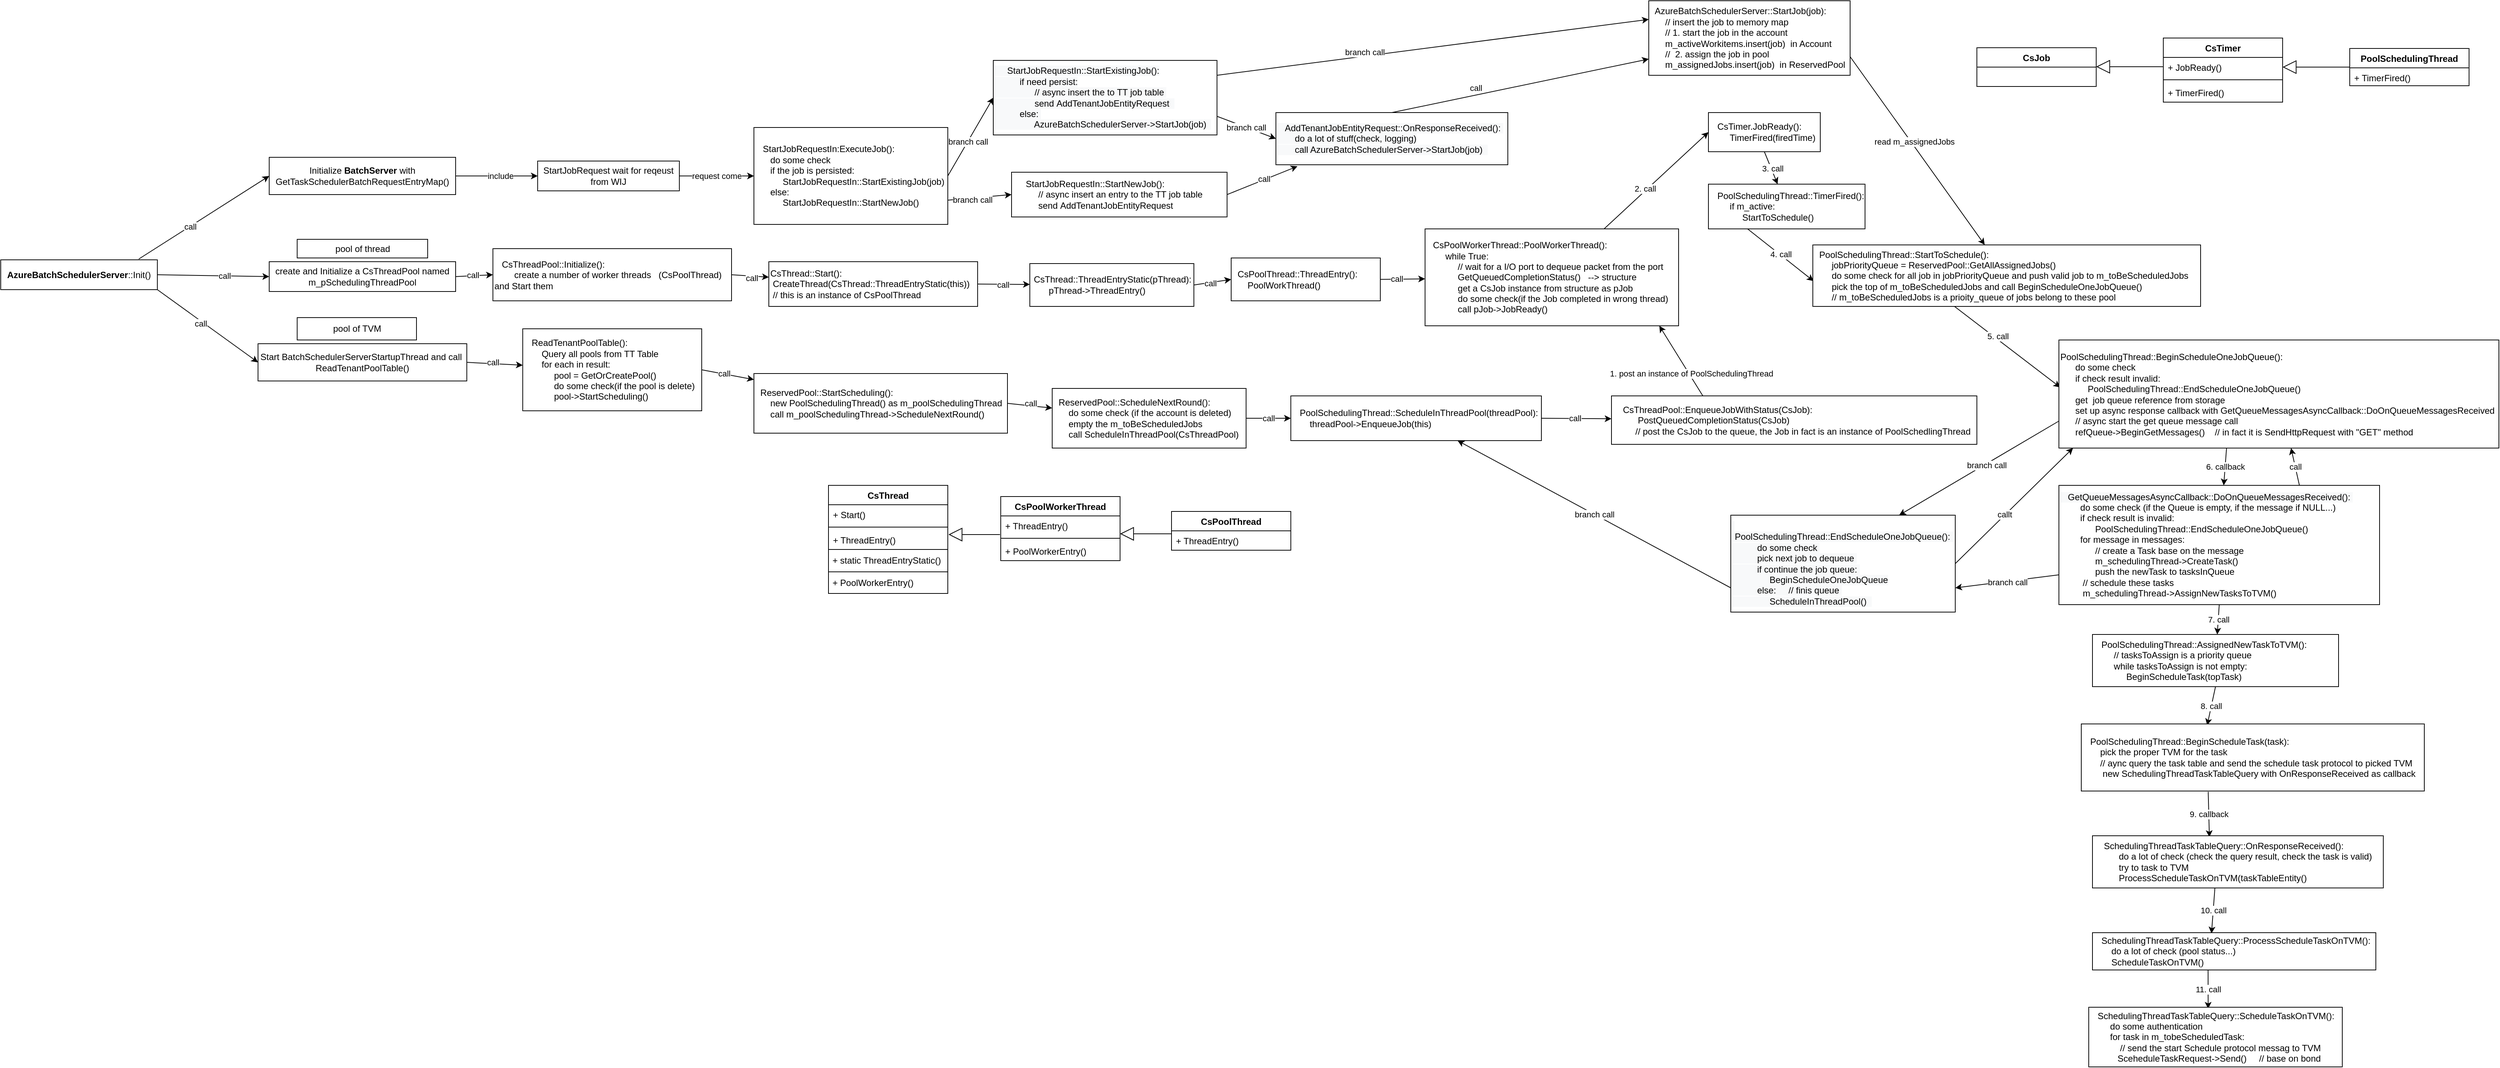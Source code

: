 <mxfile version="13.5.9" type="github">
  <diagram id="_Wyn0VRjI95g4QghFRCT" name="Page-1">
    <mxGraphModel dx="2249" dy="1931" grid="1" gridSize="10" guides="1" tooltips="1" connect="1" arrows="1" fold="1" page="1" pageScale="1" pageWidth="827" pageHeight="1169" math="0" shadow="0">
      <root>
        <mxCell id="0" />
        <mxCell id="1" parent="0" />
        <mxCell id="k2qnH3VMKm6xaQe6MWwI-4" style="rounded=0;orthogonalLoop=1;jettySize=auto;html=1;exitX=0.881;exitY=-0.025;exitDx=0;exitDy=0;entryX=0;entryY=0.5;entryDx=0;entryDy=0;exitPerimeter=0;" parent="1" source="k2qnH3VMKm6xaQe6MWwI-1" target="k2qnH3VMKm6xaQe6MWwI-2" edge="1">
          <mxGeometry relative="1" as="geometry" />
        </mxCell>
        <mxCell id="k2qnH3VMKm6xaQe6MWwI-5" value="call" style="edgeLabel;html=1;align=center;verticalAlign=middle;resizable=0;points=[];" parent="k2qnH3VMKm6xaQe6MWwI-4" vertex="1" connectable="0">
          <mxGeometry x="-0.213" relative="1" as="geometry">
            <mxPoint as="offset" />
          </mxGeometry>
        </mxCell>
        <mxCell id="k2qnH3VMKm6xaQe6MWwI-9" style="rounded=0;orthogonalLoop=1;jettySize=auto;html=1;exitX=1;exitY=0.5;exitDx=0;exitDy=0;entryX=0;entryY=0.5;entryDx=0;entryDy=0;" parent="1" source="k2qnH3VMKm6xaQe6MWwI-1" target="k2qnH3VMKm6xaQe6MWwI-8" edge="1">
          <mxGeometry relative="1" as="geometry" />
        </mxCell>
        <mxCell id="k2qnH3VMKm6xaQe6MWwI-11" value="call" style="edgeLabel;html=1;align=center;verticalAlign=middle;resizable=0;points=[];" parent="k2qnH3VMKm6xaQe6MWwI-9" vertex="1" connectable="0">
          <mxGeometry x="0.2" relative="1" as="geometry">
            <mxPoint as="offset" />
          </mxGeometry>
        </mxCell>
        <mxCell id="k2qnH3VMKm6xaQe6MWwI-32" style="rounded=0;orthogonalLoop=1;jettySize=auto;html=1;exitX=1;exitY=1;exitDx=0;exitDy=0;entryX=0;entryY=0.5;entryDx=0;entryDy=0;" parent="1" source="k2qnH3VMKm6xaQe6MWwI-1" target="k2qnH3VMKm6xaQe6MWwI-31" edge="1">
          <mxGeometry relative="1" as="geometry" />
        </mxCell>
        <mxCell id="k2qnH3VMKm6xaQe6MWwI-33" value="call" style="edgeLabel;html=1;align=center;verticalAlign=middle;resizable=0;points=[];" parent="k2qnH3VMKm6xaQe6MWwI-32" vertex="1" connectable="0">
          <mxGeometry x="-0.117" y="-3" relative="1" as="geometry">
            <mxPoint as="offset" />
          </mxGeometry>
        </mxCell>
        <mxCell id="k2qnH3VMKm6xaQe6MWwI-1" value="&lt;b&gt;AzureBatchSchedulerServer&lt;/b&gt;::Init()" style="rounded=0;whiteSpace=wrap;html=1;" parent="1" vertex="1">
          <mxGeometry x="-390" y="267.5" width="210" height="40" as="geometry" />
        </mxCell>
        <mxCell id="k2qnH3VMKm6xaQe6MWwI-6" style="rounded=0;orthogonalLoop=1;jettySize=auto;html=1;exitX=1;exitY=0.5;exitDx=0;exitDy=0;entryX=0;entryY=0.5;entryDx=0;entryDy=0;" parent="1" source="k2qnH3VMKm6xaQe6MWwI-2" target="k2qnH3VMKm6xaQe6MWwI-3" edge="1">
          <mxGeometry relative="1" as="geometry" />
        </mxCell>
        <mxCell id="k2qnH3VMKm6xaQe6MWwI-7" value="include" style="edgeLabel;html=1;align=center;verticalAlign=middle;resizable=0;points=[];" parent="k2qnH3VMKm6xaQe6MWwI-6" vertex="1" connectable="0">
          <mxGeometry x="0.185" y="-2" relative="1" as="geometry">
            <mxPoint x="-5" y="-2" as="offset" />
          </mxGeometry>
        </mxCell>
        <mxCell id="k2qnH3VMKm6xaQe6MWwI-2" value="Initialize &lt;b&gt;BatchServer&lt;/b&gt; with GetTaskSchedulerBatchRequestEntryMap()" style="rounded=0;whiteSpace=wrap;html=1;" parent="1" vertex="1">
          <mxGeometry x="-30" y="130" width="250" height="50" as="geometry" />
        </mxCell>
        <mxCell id="jDfI6e330SSI-TBXZM2V-2" style="rounded=0;orthogonalLoop=1;jettySize=auto;html=1;exitX=1;exitY=0.5;exitDx=0;exitDy=0;" parent="1" source="k2qnH3VMKm6xaQe6MWwI-3" target="jDfI6e330SSI-TBXZM2V-1" edge="1">
          <mxGeometry relative="1" as="geometry" />
        </mxCell>
        <mxCell id="jDfI6e330SSI-TBXZM2V-3" value="request come" style="edgeLabel;html=1;align=center;verticalAlign=middle;resizable=0;points=[];" parent="jDfI6e330SSI-TBXZM2V-2" vertex="1" connectable="0">
          <mxGeometry x="-0.3" y="-3" relative="1" as="geometry">
            <mxPoint x="15" y="-3" as="offset" />
          </mxGeometry>
        </mxCell>
        <mxCell id="k2qnH3VMKm6xaQe6MWwI-3" value="StartJobRequest wait for reqeust from WIJ" style="rounded=0;whiteSpace=wrap;html=1;" parent="1" vertex="1">
          <mxGeometry x="330" y="135" width="190" height="40" as="geometry" />
        </mxCell>
        <mxCell id="k2qnH3VMKm6xaQe6MWwI-8" value="create and Initialize a CsThreadPool named m_pSchedulingThreadPool" style="rounded=0;whiteSpace=wrap;html=1;" parent="1" vertex="1">
          <mxGeometry x="-30" y="270" width="250" height="40" as="geometry" />
        </mxCell>
        <mxCell id="k2qnH3VMKm6xaQe6MWwI-19" style="rounded=0;orthogonalLoop=1;jettySize=auto;html=1;exitX=1;exitY=0.5;exitDx=0;exitDy=0;" parent="1" source="k2qnH3VMKm6xaQe6MWwI-12" target="k2qnH3VMKm6xaQe6MWwI-17" edge="1">
          <mxGeometry relative="1" as="geometry" />
        </mxCell>
        <mxCell id="k2qnH3VMKm6xaQe6MWwI-20" value="call" style="edgeLabel;html=1;align=center;verticalAlign=middle;resizable=0;points=[];" parent="k2qnH3VMKm6xaQe6MWwI-19" vertex="1" connectable="0">
          <mxGeometry x="0.078" y="-2" relative="1" as="geometry">
            <mxPoint as="offset" />
          </mxGeometry>
        </mxCell>
        <mxCell id="k2qnH3VMKm6xaQe6MWwI-12" value="&amp;nbsp; &amp;nbsp;CsThreadPool::Initialize(): &lt;br&gt;&amp;nbsp; &amp;nbsp; &amp;nbsp; &amp;nbsp; create a number of worker threads&amp;nbsp; &amp;nbsp;(CsPoolThread) and Start them" style="rounded=0;whiteSpace=wrap;html=1;align=left;" parent="1" vertex="1">
          <mxGeometry x="270" y="252.5" width="320" height="70" as="geometry" />
        </mxCell>
        <mxCell id="k2qnH3VMKm6xaQe6MWwI-13" style="rounded=0;orthogonalLoop=1;jettySize=auto;html=1;exitX=1;exitY=0.5;exitDx=0;exitDy=0;entryX=0;entryY=0.5;entryDx=0;entryDy=0;" parent="1" source="k2qnH3VMKm6xaQe6MWwI-8" target="k2qnH3VMKm6xaQe6MWwI-12" edge="1">
          <mxGeometry relative="1" as="geometry" />
        </mxCell>
        <mxCell id="k2qnH3VMKm6xaQe6MWwI-16" value="call" style="edgeLabel;html=1;align=center;verticalAlign=middle;resizable=0;points=[];" parent="k2qnH3VMKm6xaQe6MWwI-13" vertex="1" connectable="0">
          <mxGeometry x="-0.081" y="1" relative="1" as="geometry">
            <mxPoint as="offset" />
          </mxGeometry>
        </mxCell>
        <mxCell id="k2qnH3VMKm6xaQe6MWwI-22" style="rounded=0;orthogonalLoop=1;jettySize=auto;html=1;exitX=1;exitY=0.5;exitDx=0;exitDy=0;" parent="1" source="k2qnH3VMKm6xaQe6MWwI-17" target="k2qnH3VMKm6xaQe6MWwI-21" edge="1">
          <mxGeometry relative="1" as="geometry" />
        </mxCell>
        <mxCell id="k2qnH3VMKm6xaQe6MWwI-23" value="call" style="edgeLabel;html=1;align=center;verticalAlign=middle;resizable=0;points=[];" parent="k2qnH3VMKm6xaQe6MWwI-22" vertex="1" connectable="0">
          <mxGeometry x="0.267" relative="1" as="geometry">
            <mxPoint x="-11" as="offset" />
          </mxGeometry>
        </mxCell>
        <mxCell id="k2qnH3VMKm6xaQe6MWwI-17" value="&lt;div&gt;&lt;span&gt;CsThread::Start():&amp;nbsp; &amp;nbsp; &amp;nbsp; &amp;nbsp; &amp;nbsp; &amp;nbsp; &amp;nbsp; &amp;nbsp; &amp;nbsp; &amp;nbsp; &amp;nbsp; &amp;nbsp; &amp;nbsp; &amp;nbsp; &amp;nbsp; &amp;nbsp; &amp;nbsp;CreateThread(CsThread::ThreadEntryStatic(this))&amp;nbsp;&amp;nbsp;&lt;/span&gt;&lt;/div&gt;&lt;div&gt;&amp;nbsp;// this is an instance of CsPoolThread&lt;/div&gt;" style="rounded=0;whiteSpace=wrap;html=1;align=left;" parent="1" vertex="1">
          <mxGeometry x="640" y="270" width="280" height="60" as="geometry" />
        </mxCell>
        <mxCell id="k2qnH3VMKm6xaQe6MWwI-25" style="rounded=0;orthogonalLoop=1;jettySize=auto;html=1;exitX=1;exitY=0.5;exitDx=0;exitDy=0;entryX=0;entryY=0.5;entryDx=0;entryDy=0;" parent="1" source="k2qnH3VMKm6xaQe6MWwI-21" target="k2qnH3VMKm6xaQe6MWwI-24" edge="1">
          <mxGeometry relative="1" as="geometry" />
        </mxCell>
        <mxCell id="k2qnH3VMKm6xaQe6MWwI-26" value="call" style="edgeLabel;html=1;align=center;verticalAlign=middle;resizable=0;points=[];" parent="k2qnH3VMKm6xaQe6MWwI-25" vertex="1" connectable="0">
          <mxGeometry x="-0.375" relative="1" as="geometry">
            <mxPoint x="6.09" y="0.31" as="offset" />
          </mxGeometry>
        </mxCell>
        <mxCell id="k2qnH3VMKm6xaQe6MWwI-21" value="&lt;div&gt;&lt;span&gt;&amp;nbsp;CsThread::ThreadEntryStatic(pThread):&lt;/span&gt;&lt;/div&gt;&amp;nbsp; &amp;nbsp; &amp;nbsp; &amp;nbsp;pThread-&amp;gt;ThreadEntry()" style="rounded=0;whiteSpace=wrap;html=1;align=left;" parent="1" vertex="1">
          <mxGeometry x="990" y="272.5" width="220" height="57.5" as="geometry" />
        </mxCell>
        <mxCell id="k2qnH3VMKm6xaQe6MWwI-28" style="rounded=0;orthogonalLoop=1;jettySize=auto;html=1;exitX=1;exitY=0.5;exitDx=0;exitDy=0;" parent="1" source="k2qnH3VMKm6xaQe6MWwI-24" target="k2qnH3VMKm6xaQe6MWwI-27" edge="1">
          <mxGeometry relative="1" as="geometry" />
        </mxCell>
        <mxCell id="k2qnH3VMKm6xaQe6MWwI-29" value="call" style="edgeLabel;html=1;align=center;verticalAlign=middle;resizable=0;points=[];" parent="k2qnH3VMKm6xaQe6MWwI-28" vertex="1" connectable="0">
          <mxGeometry x="0.504" y="-5" relative="1" as="geometry">
            <mxPoint x="-23" y="-5" as="offset" />
          </mxGeometry>
        </mxCell>
        <mxCell id="k2qnH3VMKm6xaQe6MWwI-24" value="&amp;nbsp; CsPoolThread::ThreadEntry():&amp;nbsp;&lt;br&gt;&amp;nbsp; &amp;nbsp; &amp;nbsp; PoolWorkThread()" style="rounded=0;whiteSpace=wrap;html=1;align=left;" parent="1" vertex="1">
          <mxGeometry x="1260" y="265" width="200" height="57.5" as="geometry" />
        </mxCell>
        <mxCell id="H5H2eHpZD3mYyIFVqP9Y-22" style="rounded=0;orthogonalLoop=1;jettySize=auto;html=1;entryX=0;entryY=0.5;entryDx=0;entryDy=0;" parent="1" source="k2qnH3VMKm6xaQe6MWwI-27" target="H5H2eHpZD3mYyIFVqP9Y-6" edge="1">
          <mxGeometry relative="1" as="geometry">
            <Array as="points" />
          </mxGeometry>
        </mxCell>
        <mxCell id="H5H2eHpZD3mYyIFVqP9Y-24" value="2. call" style="edgeLabel;html=1;align=center;verticalAlign=middle;resizable=0;points=[];" parent="H5H2eHpZD3mYyIFVqP9Y-22" vertex="1" connectable="0">
          <mxGeometry x="-0.191" y="3" relative="1" as="geometry">
            <mxPoint as="offset" />
          </mxGeometry>
        </mxCell>
        <mxCell id="k2qnH3VMKm6xaQe6MWwI-27" value="&lt;div style=&quot;text-align: left&quot;&gt;&lt;span&gt;CsPoolWorkerThread::PoolWorkerThread():&amp;nbsp;&lt;/span&gt;&lt;/div&gt;&lt;div style=&quot;text-align: left&quot;&gt;&lt;span&gt;&amp;nbsp; &amp;nbsp; &amp;nbsp;while True:&amp;nbsp;&lt;/span&gt;&lt;/div&gt;&lt;div style=&quot;text-align: left&quot;&gt;&lt;span&gt;&amp;nbsp; &amp;nbsp; &amp;nbsp; &amp;nbsp; &amp;nbsp; // wait for a I/O port to dequeue packet from the port&lt;/span&gt;&lt;/div&gt;&lt;div style=&quot;text-align: left&quot;&gt;&lt;span&gt;&amp;nbsp; &amp;nbsp; &amp;nbsp; &amp;nbsp; &amp;nbsp; GetQueuedCompletionStatus()&amp;nbsp; &amp;nbsp;--&amp;gt; structure&amp;nbsp;&lt;/span&gt;&lt;/div&gt;&lt;div style=&quot;text-align: left&quot;&gt;&lt;span&gt;&amp;nbsp; &amp;nbsp; &amp;nbsp; &amp;nbsp; &amp;nbsp; get a CsJob instance from structure as pJob&amp;nbsp;&lt;/span&gt;&lt;/div&gt;&lt;div style=&quot;text-align: left&quot;&gt;&lt;span&gt;&amp;nbsp; &amp;nbsp; &amp;nbsp; &amp;nbsp; &amp;nbsp; do some check(if the Job completed in wrong thread)&amp;nbsp;&lt;/span&gt;&lt;/div&gt;&lt;div style=&quot;text-align: left&quot;&gt;&lt;span&gt;&amp;nbsp; &amp;nbsp; &amp;nbsp; &amp;nbsp; &amp;nbsp; call pJob-&amp;gt;JobReady()&lt;/span&gt;&lt;/div&gt;" style="rounded=0;whiteSpace=wrap;html=1;" parent="1" vertex="1">
          <mxGeometry x="1520" y="226" width="340" height="130" as="geometry" />
        </mxCell>
        <mxCell id="k2qnH3VMKm6xaQe6MWwI-35" style="rounded=0;orthogonalLoop=1;jettySize=auto;html=1;exitX=1;exitY=0.5;exitDx=0;exitDy=0;" parent="1" source="k2qnH3VMKm6xaQe6MWwI-31" target="k2qnH3VMKm6xaQe6MWwI-34" edge="1">
          <mxGeometry relative="1" as="geometry" />
        </mxCell>
        <mxCell id="k2qnH3VMKm6xaQe6MWwI-36" value="call" style="edgeLabel;html=1;align=center;verticalAlign=middle;resizable=0;points=[];" parent="k2qnH3VMKm6xaQe6MWwI-35" vertex="1" connectable="0">
          <mxGeometry x="-0.36" y="-10" relative="1" as="geometry">
            <mxPoint x="11.54" y="-11.22" as="offset" />
          </mxGeometry>
        </mxCell>
        <mxCell id="k2qnH3VMKm6xaQe6MWwI-31" value="Start BatchSchedulerServerStartupThread and call&amp;nbsp;&lt;br&gt;ReadTenantPoolTable()" style="rounded=0;whiteSpace=wrap;html=1;" parent="1" vertex="1">
          <mxGeometry x="-45" y="380" width="280" height="50" as="geometry" />
        </mxCell>
        <mxCell id="k2qnH3VMKm6xaQe6MWwI-45" style="rounded=0;orthogonalLoop=1;jettySize=auto;html=1;exitX=1;exitY=0.5;exitDx=0;exitDy=0;" parent="1" source="k2qnH3VMKm6xaQe6MWwI-34" target="k2qnH3VMKm6xaQe6MWwI-43" edge="1">
          <mxGeometry relative="1" as="geometry" />
        </mxCell>
        <mxCell id="k2qnH3VMKm6xaQe6MWwI-47" value="call" style="edgeLabel;html=1;align=center;verticalAlign=middle;resizable=0;points=[];" parent="k2qnH3VMKm6xaQe6MWwI-45" vertex="1" connectable="0">
          <mxGeometry x="-0.352" y="2" relative="1" as="geometry">
            <mxPoint x="7.03" y="2.73" as="offset" />
          </mxGeometry>
        </mxCell>
        <mxCell id="k2qnH3VMKm6xaQe6MWwI-34" value="&amp;nbsp; &amp;nbsp;ReadTenantPoolTable():&amp;nbsp;&lt;br&gt;&amp;nbsp; &amp;nbsp; &amp;nbsp; &amp;nbsp;Query all pools from TT Table&lt;br&gt;&amp;nbsp; &amp;nbsp; &amp;nbsp; &amp;nbsp;for each in result:&amp;nbsp;&lt;br&gt;&amp;nbsp; &amp;nbsp; &amp;nbsp; &amp;nbsp; &amp;nbsp; &amp;nbsp; pool = GetOrCreatePool()&amp;nbsp;&lt;br&gt;&amp;nbsp; &amp;nbsp; &amp;nbsp; &amp;nbsp; &amp;nbsp; &amp;nbsp; do some check(if the pool is delete)&amp;nbsp;&lt;br&gt;&amp;nbsp; &amp;nbsp; &amp;nbsp; &amp;nbsp; &amp;nbsp; &amp;nbsp; pool-&amp;gt;StartScheduling()&amp;nbsp;" style="rounded=0;whiteSpace=wrap;html=1;align=left;" parent="1" vertex="1">
          <mxGeometry x="310" y="360" width="240" height="110" as="geometry" />
        </mxCell>
        <mxCell id="k2qnH3VMKm6xaQe6MWwI-41" style="edgeStyle=orthogonalEdgeStyle;rounded=0;orthogonalLoop=1;jettySize=auto;html=1;exitX=1;exitY=0.5;exitDx=0;exitDy=0;entryX=0;entryY=0.5;entryDx=0;entryDy=0;" parent="1" source="k2qnH3VMKm6xaQe6MWwI-37" target="k2qnH3VMKm6xaQe6MWwI-40" edge="1">
          <mxGeometry relative="1" as="geometry" />
        </mxCell>
        <mxCell id="k2qnH3VMKm6xaQe6MWwI-49" value="call" style="edgeLabel;html=1;align=center;verticalAlign=middle;resizable=0;points=[];" parent="k2qnH3VMKm6xaQe6MWwI-41" vertex="1" connectable="0">
          <mxGeometry x="-0.4" y="1" relative="1" as="geometry">
            <mxPoint x="12" y="1" as="offset" />
          </mxGeometry>
        </mxCell>
        <mxCell id="k2qnH3VMKm6xaQe6MWwI-37" value="&amp;nbsp; ReservedPool::ScheduleNextRound():&lt;br&gt;&amp;nbsp; &amp;nbsp; &amp;nbsp; do some check (if the account is deleted)&amp;nbsp;&lt;br&gt;&amp;nbsp; &amp;nbsp; &amp;nbsp; empty the m_toBeScheduledJobs&amp;nbsp;&lt;br&gt;&amp;nbsp; &amp;nbsp; &amp;nbsp; call ScheduleInThreadPool(CsThreadPool)" style="rounded=0;whiteSpace=wrap;html=1;align=left;" parent="1" vertex="1">
          <mxGeometry x="1020" y="440" width="260" height="80" as="geometry" />
        </mxCell>
        <mxCell id="k2qnH3VMKm6xaQe6MWwI-51" style="rounded=0;orthogonalLoop=1;jettySize=auto;html=1;exitX=1;exitY=0.5;exitDx=0;exitDy=0;" parent="1" source="k2qnH3VMKm6xaQe6MWwI-40" target="k2qnH3VMKm6xaQe6MWwI-50" edge="1">
          <mxGeometry relative="1" as="geometry" />
        </mxCell>
        <mxCell id="k2qnH3VMKm6xaQe6MWwI-52" value="call" style="edgeLabel;html=1;align=center;verticalAlign=middle;resizable=0;points=[];" parent="k2qnH3VMKm6xaQe6MWwI-51" vertex="1" connectable="0">
          <mxGeometry x="-0.462" y="-2" relative="1" as="geometry">
            <mxPoint x="19.02" y="-2.18" as="offset" />
          </mxGeometry>
        </mxCell>
        <mxCell id="k2qnH3VMKm6xaQe6MWwI-40" value="&amp;nbsp; &amp;nbsp;PoolSchedulingThread::ScheduleInThreadPool(threadPool):&lt;br&gt;&amp;nbsp; &amp;nbsp; &amp;nbsp; &amp;nbsp;threadPool-&amp;gt;EnqueueJob(this)&amp;nbsp;" style="rounded=0;whiteSpace=wrap;html=1;align=left;" parent="1" vertex="1">
          <mxGeometry x="1340" y="450" width="336" height="60" as="geometry" />
        </mxCell>
        <mxCell id="k2qnH3VMKm6xaQe6MWwI-46" style="rounded=0;orthogonalLoop=1;jettySize=auto;html=1;exitX=1;exitY=0.5;exitDx=0;exitDy=0;" parent="1" source="k2qnH3VMKm6xaQe6MWwI-43" target="k2qnH3VMKm6xaQe6MWwI-37" edge="1">
          <mxGeometry relative="1" as="geometry" />
        </mxCell>
        <mxCell id="k2qnH3VMKm6xaQe6MWwI-48" value="call" style="edgeLabel;html=1;align=center;verticalAlign=middle;resizable=0;points=[];" parent="k2qnH3VMKm6xaQe6MWwI-46" vertex="1" connectable="0">
          <mxGeometry x="0.273" y="-3" relative="1" as="geometry">
            <mxPoint x="-7.48" y="-6.96" as="offset" />
          </mxGeometry>
        </mxCell>
        <mxCell id="k2qnH3VMKm6xaQe6MWwI-43" value="&lt;span&gt;&amp;nbsp; ReservedPool::StartScheduling():&amp;nbsp;&lt;br&gt;&amp;nbsp; &amp;nbsp; &amp;nbsp; new PoolSchedulingThread() as m_poolSchedulingThread&amp;nbsp;&lt;br&gt;&amp;nbsp; &amp;nbsp; &amp;nbsp; call m_poolSchedulingThread-&amp;gt;ScheduleNextRound()&lt;br&gt;&lt;/span&gt;" style="rounded=0;whiteSpace=wrap;html=1;align=left;" parent="1" vertex="1">
          <mxGeometry x="620" y="420" width="340" height="80" as="geometry" />
        </mxCell>
        <mxCell id="H5H2eHpZD3mYyIFVqP9Y-7" style="rounded=0;orthogonalLoop=1;jettySize=auto;html=1;exitX=0.25;exitY=0;exitDx=0;exitDy=0;entryX=0.924;entryY=1;entryDx=0;entryDy=0;entryPerimeter=0;" parent="1" source="k2qnH3VMKm6xaQe6MWwI-50" target="k2qnH3VMKm6xaQe6MWwI-27" edge="1">
          <mxGeometry relative="1" as="geometry">
            <mxPoint x="1860" y="340" as="targetPoint" />
          </mxGeometry>
        </mxCell>
        <mxCell id="H5H2eHpZD3mYyIFVqP9Y-8" value="1. post an instance of PoolSchedulingThread" style="edgeLabel;html=1;align=center;verticalAlign=middle;resizable=0;points=[];" parent="H5H2eHpZD3mYyIFVqP9Y-7" vertex="1" connectable="0">
          <mxGeometry x="-0.389" y="-2" relative="1" as="geometry">
            <mxPoint as="offset" />
          </mxGeometry>
        </mxCell>
        <mxCell id="k2qnH3VMKm6xaQe6MWwI-50" value="&amp;nbsp; &amp;nbsp; CsThreadPool::EnqueueJobWithStatus(CsJob):&lt;br&gt;&amp;nbsp; &amp;nbsp; &amp;nbsp; &amp;nbsp; &amp;nbsp;&amp;nbsp;PostQueuedCompletionStatus(CsJob)&amp;nbsp;&lt;br&gt;&amp;nbsp; &amp;nbsp; &amp;nbsp; &amp;nbsp; &amp;nbsp;// post the CsJob to the queue, the Job in fact is an instance of PoolSchedlingThread" style="rounded=0;whiteSpace=wrap;html=1;align=left;" parent="1" vertex="1">
          <mxGeometry x="1770" y="450" width="490" height="65" as="geometry" />
        </mxCell>
        <mxCell id="jDfI6e330SSI-TBXZM2V-5" style="rounded=0;orthogonalLoop=1;jettySize=auto;html=1;exitX=1;exitY=0.5;exitDx=0;exitDy=0;entryX=0;entryY=0.5;entryDx=0;entryDy=0;" parent="1" source="jDfI6e330SSI-TBXZM2V-1" target="jDfI6e330SSI-TBXZM2V-4" edge="1">
          <mxGeometry relative="1" as="geometry" />
        </mxCell>
        <mxCell id="jDfI6e330SSI-TBXZM2V-6" value="branch call" style="edgeLabel;html=1;align=center;verticalAlign=middle;resizable=0;points=[];" parent="jDfI6e330SSI-TBXZM2V-5" vertex="1" connectable="0">
          <mxGeometry x="-0.139" y="1" relative="1" as="geometry">
            <mxPoint x="1" as="offset" />
          </mxGeometry>
        </mxCell>
        <mxCell id="jDfI6e330SSI-TBXZM2V-8" style="rounded=0;orthogonalLoop=1;jettySize=auto;html=1;exitX=1;exitY=0.75;exitDx=0;exitDy=0;entryX=0;entryY=0.5;entryDx=0;entryDy=0;" parent="1" source="jDfI6e330SSI-TBXZM2V-1" target="jDfI6e330SSI-TBXZM2V-7" edge="1">
          <mxGeometry relative="1" as="geometry" />
        </mxCell>
        <mxCell id="jDfI6e330SSI-TBXZM2V-9" value="branch call" style="edgeLabel;html=1;align=center;verticalAlign=middle;resizable=0;points=[];" parent="jDfI6e330SSI-TBXZM2V-8" vertex="1" connectable="0">
          <mxGeometry x="-0.226" y="-1" relative="1" as="geometry">
            <mxPoint y="1" as="offset" />
          </mxGeometry>
        </mxCell>
        <mxCell id="jDfI6e330SSI-TBXZM2V-1" value="&amp;nbsp; &amp;nbsp;StartJobRequestIn:ExecuteJob():&lt;br&gt;&amp;nbsp; &amp;nbsp; &amp;nbsp; do some check&amp;nbsp;&lt;br&gt;&amp;nbsp; &amp;nbsp; &amp;nbsp; if the job is persisted:&amp;nbsp;&lt;br&gt;&amp;nbsp; &amp;nbsp; &amp;nbsp; &amp;nbsp; &amp;nbsp; &amp;nbsp;StartJobRequestIn::StartExistingJob(job)&lt;br&gt;&amp;nbsp; &amp;nbsp; &amp;nbsp; else:&amp;nbsp;&lt;br&gt;&amp;nbsp; &amp;nbsp; &amp;nbsp; &amp;nbsp; &amp;nbsp; &amp;nbsp;StartJobRequestIn::StartNewJob()" style="rounded=0;whiteSpace=wrap;html=1;align=left;" parent="1" vertex="1">
          <mxGeometry x="620" y="90" width="260" height="130" as="geometry" />
        </mxCell>
        <mxCell id="jDfI6e330SSI-TBXZM2V-11" style="rounded=0;orthogonalLoop=1;jettySize=auto;html=1;exitX=1;exitY=0.75;exitDx=0;exitDy=0;entryX=0;entryY=0.5;entryDx=0;entryDy=0;" parent="1" source="jDfI6e330SSI-TBXZM2V-4" target="jDfI6e330SSI-TBXZM2V-10" edge="1">
          <mxGeometry relative="1" as="geometry" />
        </mxCell>
        <mxCell id="jDfI6e330SSI-TBXZM2V-13" value="branch call" style="edgeLabel;html=1;align=center;verticalAlign=middle;resizable=0;points=[];" parent="jDfI6e330SSI-TBXZM2V-11" vertex="1" connectable="0">
          <mxGeometry x="-0.321" y="-5" relative="1" as="geometry">
            <mxPoint x="13.66" y="0.03" as="offset" />
          </mxGeometry>
        </mxCell>
        <mxCell id="H5H2eHpZD3mYyIFVqP9Y-1" style="rounded=0;orthogonalLoop=1;jettySize=auto;html=1;exitX=1;exitY=0.5;exitDx=0;exitDy=0;entryX=0;entryY=0.25;entryDx=0;entryDy=0;" parent="1" target="jDfI6e330SSI-TBXZM2V-15" edge="1">
          <mxGeometry relative="1" as="geometry">
            <mxPoint x="1241" y="20" as="sourcePoint" />
            <mxPoint x="1366.176" y="-20" as="targetPoint" />
          </mxGeometry>
        </mxCell>
        <mxCell id="H5H2eHpZD3mYyIFVqP9Y-3" value="branch call" style="edgeLabel;html=1;align=center;verticalAlign=middle;resizable=0;points=[];" parent="H5H2eHpZD3mYyIFVqP9Y-1" vertex="1" connectable="0">
          <mxGeometry x="-0.411" y="33" relative="1" as="geometry">
            <mxPoint x="31.9" y="23.31" as="offset" />
          </mxGeometry>
        </mxCell>
        <mxCell id="jDfI6e330SSI-TBXZM2V-4" value="&lt;br&gt;&lt;span style=&quot;color: rgb(0 , 0 , 0) ; font-family: &amp;#34;helvetica&amp;#34; ; font-size: 12px ; font-style: normal ; font-weight: 400 ; letter-spacing: normal ; text-align: left ; text-indent: 0px ; text-transform: none ; word-spacing: 0px ; background-color: rgb(248 , 249 , 250) ; display: inline ; float: none&quot;&gt;&amp;nbsp; &amp;nbsp; &amp;nbsp;StartJobRequestIn::StartExistingJob():&lt;br&gt;&amp;nbsp; &amp;nbsp; &amp;nbsp; &amp;nbsp; &amp;nbsp; if need persist: &lt;br&gt;&amp;nbsp; &amp;nbsp; &amp;nbsp; &amp;nbsp; &amp;nbsp; &amp;nbsp; &amp;nbsp; &amp;nbsp; // async insert the to TT job table&amp;nbsp;&lt;br&gt;&amp;nbsp; &amp;nbsp; &amp;nbsp; &amp;nbsp; &amp;nbsp; &amp;nbsp; &amp;nbsp; &amp;nbsp; send&amp;nbsp;AddTenantJobEntityRequest&amp;nbsp;&amp;nbsp;&lt;br&gt;&amp;nbsp; &amp;nbsp; &amp;nbsp; &amp;nbsp; &amp;nbsp; else:&amp;nbsp;&lt;br&gt;&amp;nbsp; &amp;nbsp; &amp;nbsp; &amp;nbsp; &amp;nbsp; &amp;nbsp; &amp;nbsp; &amp;nbsp; AzureBatchSchedulerServer-&amp;gt;StartJob(job)&amp;nbsp;&amp;nbsp;&lt;br&gt;&lt;br&gt;&lt;/span&gt;" style="rounded=0;whiteSpace=wrap;html=1;align=left;" parent="1" vertex="1">
          <mxGeometry x="941" width="300" height="100" as="geometry" />
        </mxCell>
        <mxCell id="jDfI6e330SSI-TBXZM2V-12" style="rounded=0;orthogonalLoop=1;jettySize=auto;html=1;exitX=1;exitY=0.5;exitDx=0;exitDy=0;entryX=0.093;entryY=1.029;entryDx=0;entryDy=0;entryPerimeter=0;" parent="1" source="jDfI6e330SSI-TBXZM2V-7" target="jDfI6e330SSI-TBXZM2V-10" edge="1">
          <mxGeometry relative="1" as="geometry" />
        </mxCell>
        <mxCell id="jDfI6e330SSI-TBXZM2V-14" value="call" style="edgeLabel;html=1;align=center;verticalAlign=middle;resizable=0;points=[];" parent="jDfI6e330SSI-TBXZM2V-12" vertex="1" connectable="0">
          <mxGeometry x="0.05" y="1" relative="1" as="geometry">
            <mxPoint as="offset" />
          </mxGeometry>
        </mxCell>
        <mxCell id="jDfI6e330SSI-TBXZM2V-7" value="&lt;span&gt;&amp;nbsp; &amp;nbsp; &amp;nbsp;StartJobRequestIn::StartNewJob():&lt;br&gt;&amp;nbsp; &amp;nbsp; &amp;nbsp; &amp;nbsp; &amp;nbsp; // async insert an entry to the TT job table&amp;nbsp;&lt;br&gt;&amp;nbsp; &amp;nbsp; &amp;nbsp; &amp;nbsp; &amp;nbsp;&amp;nbsp;&lt;/span&gt;&lt;span style=&quot;font-family: &amp;#34;helvetica&amp;#34;&quot;&gt;send&amp;nbsp;AddTenantJobEntityRequest&lt;/span&gt;&lt;span&gt;&lt;br&gt;&lt;/span&gt;" style="rounded=0;whiteSpace=wrap;html=1;align=left;" parent="1" vertex="1">
          <mxGeometry x="965.5" y="150" width="289" height="60" as="geometry" />
        </mxCell>
        <mxCell id="H5H2eHpZD3mYyIFVqP9Y-2" style="rounded=0;orthogonalLoop=1;jettySize=auto;html=1;exitX=0.5;exitY=0;exitDx=0;exitDy=0;" parent="1" source="jDfI6e330SSI-TBXZM2V-10" target="jDfI6e330SSI-TBXZM2V-15" edge="1">
          <mxGeometry relative="1" as="geometry" />
        </mxCell>
        <mxCell id="H5H2eHpZD3mYyIFVqP9Y-4" value="call" style="edgeLabel;html=1;align=center;verticalAlign=middle;resizable=0;points=[];" parent="H5H2eHpZD3mYyIFVqP9Y-2" vertex="1" connectable="0">
          <mxGeometry x="-0.361" y="-1" relative="1" as="geometry">
            <mxPoint x="2" y="-11.13" as="offset" />
          </mxGeometry>
        </mxCell>
        <mxCell id="jDfI6e330SSI-TBXZM2V-10" value="&lt;span style=&quot;color: rgb(0 , 0 , 0) ; font-family: &amp;#34;helvetica&amp;#34; ; font-size: 12px ; font-style: normal ; font-weight: 400 ; letter-spacing: normal ; text-align: left ; text-indent: 0px ; text-transform: none ; word-spacing: 0px ; background-color: rgb(248 , 249 , 250) ; display: inline ; float: none&quot;&gt;&amp;nbsp; &amp;nbsp;AddTenantJobEntityRequest::OnResponseReceived():&amp;nbsp;&lt;br&gt;&amp;nbsp; &amp;nbsp; &amp;nbsp; &amp;nbsp;do a lot of stuff(check, logging)&lt;br&gt;&amp;nbsp; &amp;nbsp; &amp;nbsp; &amp;nbsp;call AzureBatchSchedulerServer-&amp;gt;StartJob(job)&amp;nbsp;&amp;nbsp;&lt;br&gt;&lt;/span&gt;" style="rounded=0;whiteSpace=wrap;html=1;align=left;" parent="1" vertex="1">
          <mxGeometry x="1320" y="70" width="311" height="70" as="geometry" />
        </mxCell>
        <mxCell id="H5H2eHpZD3mYyIFVqP9Y-31" style="edgeStyle=none;rounded=0;orthogonalLoop=1;jettySize=auto;html=1;exitX=1;exitY=0.75;exitDx=0;exitDy=0;" parent="1" source="jDfI6e330SSI-TBXZM2V-15" target="H5H2eHpZD3mYyIFVqP9Y-30" edge="1">
          <mxGeometry relative="1" as="geometry">
            <mxPoint x="2300" y="260" as="targetPoint" />
          </mxGeometry>
        </mxCell>
        <mxCell id="H5H2eHpZD3mYyIFVqP9Y-32" value="read m_assignedJobs" style="edgeLabel;html=1;align=center;verticalAlign=middle;resizable=0;points=[];" parent="H5H2eHpZD3mYyIFVqP9Y-31" vertex="1" connectable="0">
          <mxGeometry x="-0.093" y="4" relative="1" as="geometry">
            <mxPoint y="1" as="offset" />
          </mxGeometry>
        </mxCell>
        <mxCell id="jDfI6e330SSI-TBXZM2V-15" value="&lt;span style=&quot;font-family: &amp;#34;helvetica&amp;#34;&quot;&gt;&amp;nbsp; AzureBatchSchedulerServer::StartJob(job):&amp;nbsp;&lt;br&gt;&amp;nbsp; &amp;nbsp; &amp;nbsp; // insert the job to memory map&lt;br&gt;&amp;nbsp; &amp;nbsp; &amp;nbsp; // 1. start the job in the account&amp;nbsp;&lt;br&gt;&amp;nbsp; &amp;nbsp; &amp;nbsp; m_activeWorkitems.insert(job)&amp;nbsp; in Account&lt;br&gt;&amp;nbsp; &amp;nbsp; &amp;nbsp; //&amp;nbsp; 2. assign the job in pool&amp;nbsp;&lt;br&gt;&amp;nbsp; &amp;nbsp; &amp;nbsp; m_assignedJobs.insert(job)&amp;nbsp; in ReservedPool&lt;br&gt;&lt;/span&gt;" style="rounded=0;whiteSpace=wrap;html=1;align=left;" parent="1" vertex="1">
          <mxGeometry x="1820" y="-80" width="270" height="100" as="geometry" />
        </mxCell>
        <mxCell id="H5H2eHpZD3mYyIFVqP9Y-26" style="edgeStyle=none;rounded=0;orthogonalLoop=1;jettySize=auto;html=1;exitX=0.5;exitY=1;exitDx=0;exitDy=0;" parent="1" source="H5H2eHpZD3mYyIFVqP9Y-6" target="H5H2eHpZD3mYyIFVqP9Y-25" edge="1">
          <mxGeometry relative="1" as="geometry" />
        </mxCell>
        <mxCell id="H5H2eHpZD3mYyIFVqP9Y-27" value="3. call" style="edgeLabel;html=1;align=center;verticalAlign=middle;resizable=0;points=[];" parent="H5H2eHpZD3mYyIFVqP9Y-26" vertex="1" connectable="0">
          <mxGeometry x="-0.338" y="5" relative="1" as="geometry">
            <mxPoint y="10.2" as="offset" />
          </mxGeometry>
        </mxCell>
        <mxCell id="H5H2eHpZD3mYyIFVqP9Y-6" value="&amp;nbsp; &amp;nbsp;CsTimer.JobReady():&amp;nbsp;&lt;br&gt;&lt;div&gt;&lt;span&gt;&amp;nbsp; &amp;nbsp; &amp;nbsp; &amp;nbsp; TimerFired(firedTime)&lt;/span&gt;&lt;/div&gt;" style="rounded=0;whiteSpace=wrap;html=1;align=left;" parent="1" vertex="1">
          <mxGeometry x="1900" y="70" width="150" height="52.5" as="geometry" />
        </mxCell>
        <mxCell id="H5H2eHpZD3mYyIFVqP9Y-21" value="" style="endArrow=block;endSize=16;endFill=0;html=1;entryX=1;entryY=0.5;entryDx=0;entryDy=0;exitX=0;exitY=0.5;exitDx=0;exitDy=0;" parent="1" source="H5H2eHpZD3mYyIFVqP9Y-15" target="H5H2eHpZD3mYyIFVqP9Y-11" edge="1">
          <mxGeometry x="-1" y="275" width="160" relative="1" as="geometry">
            <mxPoint x="2690" y="-70" as="sourcePoint" />
            <mxPoint x="2850" y="-70" as="targetPoint" />
            <mxPoint x="270" y="-224" as="offset" />
          </mxGeometry>
        </mxCell>
        <mxCell id="H5H2eHpZD3mYyIFVqP9Y-34" style="edgeStyle=none;rounded=0;orthogonalLoop=1;jettySize=auto;html=1;exitX=0.25;exitY=1;exitDx=0;exitDy=0;entryX=0.002;entryY=0.588;entryDx=0;entryDy=0;entryPerimeter=0;" parent="1" source="H5H2eHpZD3mYyIFVqP9Y-25" target="H5H2eHpZD3mYyIFVqP9Y-30" edge="1">
          <mxGeometry relative="1" as="geometry" />
        </mxCell>
        <mxCell id="H5H2eHpZD3mYyIFVqP9Y-35" value="4. call" style="edgeLabel;html=1;align=center;verticalAlign=middle;resizable=0;points=[];" parent="H5H2eHpZD3mYyIFVqP9Y-34" vertex="1" connectable="0">
          <mxGeometry x="0.235" y="-2" relative="1" as="geometry">
            <mxPoint x="-9.36" y="-11.09" as="offset" />
          </mxGeometry>
        </mxCell>
        <mxCell id="H5H2eHpZD3mYyIFVqP9Y-25" value="&amp;nbsp; &amp;nbsp;PoolSchedulingThread::TimerFired():&lt;br&gt;&amp;nbsp; &amp;nbsp; &amp;nbsp; &amp;nbsp; if m_active:&amp;nbsp;&lt;br&gt;&amp;nbsp; &amp;nbsp; &amp;nbsp; &amp;nbsp; &amp;nbsp; &amp;nbsp; &amp;nbsp;StartToSchedule()" style="rounded=0;whiteSpace=wrap;html=1;align=left;" parent="1" vertex="1">
          <mxGeometry x="1900" y="166" width="210" height="60" as="geometry" />
        </mxCell>
        <mxCell id="H5H2eHpZD3mYyIFVqP9Y-37" style="edgeStyle=none;rounded=0;orthogonalLoop=1;jettySize=auto;html=1;exitX=0.5;exitY=1;exitDx=0;exitDy=0;entryX=0.003;entryY=0.438;entryDx=0;entryDy=0;entryPerimeter=0;" parent="1" source="H5H2eHpZD3mYyIFVqP9Y-30" target="H5H2eHpZD3mYyIFVqP9Y-36" edge="1">
          <mxGeometry relative="1" as="geometry">
            <Array as="points">
              <mxPoint x="2230" y="330" />
            </Array>
          </mxGeometry>
        </mxCell>
        <mxCell id="H5H2eHpZD3mYyIFVqP9Y-38" value="5. call" style="edgeLabel;html=1;align=center;verticalAlign=middle;resizable=0;points=[];" parent="H5H2eHpZD3mYyIFVqP9Y-37" vertex="1" connectable="0">
          <mxGeometry x="-0.464" y="2" relative="1" as="geometry">
            <mxPoint x="54" y="38" as="offset" />
          </mxGeometry>
        </mxCell>
        <mxCell id="H5H2eHpZD3mYyIFVqP9Y-30" value="&amp;nbsp; PoolSchedulingThread::StartToSchedule():&amp;nbsp;&lt;br&gt;&amp;nbsp; &amp;nbsp; &amp;nbsp; &amp;nbsp;jobPriorityQueue = ReservedPool::GetAllAssignedJobs()&lt;br&gt;&amp;nbsp; &amp;nbsp; &amp;nbsp; &amp;nbsp;do some check for all job in jobPriorityQueue and push valid job to m_toBeScheduledJobs&lt;br&gt;&amp;nbsp; &amp;nbsp; &amp;nbsp; &amp;nbsp;pick the top of m_toBeScheduledJobs and call BeginScheduleOneJobQueue()&amp;nbsp;&lt;br&gt;&amp;nbsp; &amp;nbsp; &amp;nbsp; &amp;nbsp;// m_toBeScheduledJobs is a prioity_queue of jobs belong to these pool&amp;nbsp; &amp;nbsp;" style="rounded=0;whiteSpace=wrap;html=1;align=left;" parent="1" vertex="1">
          <mxGeometry x="2040" y="247.5" width="520" height="82.5" as="geometry" />
        </mxCell>
        <mxCell id="H5H2eHpZD3mYyIFVqP9Y-41" value="6. callback" style="edgeStyle=none;rounded=0;orthogonalLoop=1;jettySize=auto;html=1;exitX=0.381;exitY=1;exitDx=0;exitDy=0;exitPerimeter=0;" parent="1" source="H5H2eHpZD3mYyIFVqP9Y-36" target="H5H2eHpZD3mYyIFVqP9Y-39" edge="1">
          <mxGeometry relative="1" as="geometry" />
        </mxCell>
        <mxCell id="YPXm6bu6WHckmJ1N6wpi-26" style="edgeStyle=none;rounded=0;orthogonalLoop=1;jettySize=auto;html=1;exitX=0;exitY=0.75;exitDx=0;exitDy=0;entryX=0.75;entryY=0;entryDx=0;entryDy=0;" edge="1" parent="1" source="H5H2eHpZD3mYyIFVqP9Y-36" target="YPXm6bu6WHckmJ1N6wpi-25">
          <mxGeometry relative="1" as="geometry" />
        </mxCell>
        <mxCell id="YPXm6bu6WHckmJ1N6wpi-29" value="branch call" style="edgeLabel;html=1;align=center;verticalAlign=middle;resizable=0;points=[];" vertex="1" connectable="0" parent="YPXm6bu6WHckmJ1N6wpi-26">
          <mxGeometry x="-0.086" y="2" relative="1" as="geometry">
            <mxPoint as="offset" />
          </mxGeometry>
        </mxCell>
        <mxCell id="H5H2eHpZD3mYyIFVqP9Y-36" value="PoolSchedulingThread::BeginScheduleOneJobQueue():&amp;nbsp;&lt;br&gt;&amp;nbsp; &amp;nbsp; &amp;nbsp; do some check&lt;br&gt;&amp;nbsp; &amp;nbsp; &amp;nbsp; if check result invalid:&amp;nbsp;&lt;br&gt;&amp;nbsp; &amp;nbsp; &amp;nbsp; &amp;nbsp; &amp;nbsp; &amp;nbsp;PoolSchedulingThread::EndScheduleOneJobQueue()&amp;nbsp;&lt;br&gt;&amp;nbsp; &amp;nbsp; &amp;nbsp; get&amp;nbsp; job queue reference from storage&amp;nbsp;&lt;br&gt;&amp;nbsp; &amp;nbsp; &amp;nbsp; set up async response callback with GetQueueMessagesAsyncCallback::DoOnQueueMessagesReceived&amp;nbsp;&lt;br&gt;&amp;nbsp; &amp;nbsp; &amp;nbsp; // async start the get queue message call&amp;nbsp;&lt;br&gt;&amp;nbsp; &amp;nbsp; &amp;nbsp;&amp;nbsp;refQueue-&amp;gt;BeginGetMessages()&amp;nbsp; &amp;nbsp; // in fact it is SendHttpRequest with &quot;GET&quot; method" style="rounded=0;whiteSpace=wrap;html=1;align=left;" parent="1" vertex="1">
          <mxGeometry x="2370" y="375" width="590" height="145" as="geometry" />
        </mxCell>
        <mxCell id="xAz5R4-X1OYPyXjpVb1S-2" value="7. call" style="rounded=0;orthogonalLoop=1;jettySize=auto;html=1;exitX=0.5;exitY=1;exitDx=0;exitDy=0;" parent="1" source="H5H2eHpZD3mYyIFVqP9Y-39" target="xAz5R4-X1OYPyXjpVb1S-1" edge="1">
          <mxGeometry relative="1" as="geometry" />
        </mxCell>
        <mxCell id="YPXm6bu6WHckmJ1N6wpi-27" style="edgeStyle=none;rounded=0;orthogonalLoop=1;jettySize=auto;html=1;exitX=0;exitY=0.75;exitDx=0;exitDy=0;entryX=1;entryY=0.75;entryDx=0;entryDy=0;" edge="1" parent="1" source="H5H2eHpZD3mYyIFVqP9Y-39" target="YPXm6bu6WHckmJ1N6wpi-25">
          <mxGeometry relative="1" as="geometry" />
        </mxCell>
        <mxCell id="YPXm6bu6WHckmJ1N6wpi-28" value="branch call" style="edgeLabel;html=1;align=center;verticalAlign=middle;resizable=0;points=[];" vertex="1" connectable="0" parent="YPXm6bu6WHckmJ1N6wpi-27">
          <mxGeometry x="0.321" y="-2" relative="1" as="geometry">
            <mxPoint x="22.52" as="offset" />
          </mxGeometry>
        </mxCell>
        <mxCell id="YPXm6bu6WHckmJ1N6wpi-40" value="call" style="edgeStyle=none;rounded=0;orthogonalLoop=1;jettySize=auto;html=1;exitX=0.75;exitY=0;exitDx=0;exitDy=0;" edge="1" parent="1" source="H5H2eHpZD3mYyIFVqP9Y-39" target="H5H2eHpZD3mYyIFVqP9Y-36">
          <mxGeometry relative="1" as="geometry" />
        </mxCell>
        <mxCell id="H5H2eHpZD3mYyIFVqP9Y-39" value="&lt;span style=&quot;color: rgb(0 , 0 , 0) ; font-family: &amp;#34;helvetica&amp;#34; ; font-size: 12px ; font-style: normal ; font-weight: 400 ; letter-spacing: normal ; text-align: left ; text-indent: 0px ; text-transform: none ; word-spacing: 0px ; background-color: rgb(248 , 249 , 250) ; display: inline ; float: none&quot;&gt;&amp;nbsp; &amp;nbsp;GetQueueMessagesAsyncCallback::DoOnQueueMessagesReceived():&amp;nbsp;&lt;br&gt;&lt;/span&gt;&amp;nbsp; &amp;nbsp; &amp;nbsp; &amp;nbsp; do some check (if the Queue is empty, if the message if NULL...)&amp;nbsp;&lt;br&gt;&amp;nbsp; &amp;nbsp; &amp;nbsp; &amp;nbsp; if check result is invalid:&amp;nbsp;&lt;br&gt;&amp;nbsp; &amp;nbsp; &amp;nbsp; &amp;nbsp; &amp;nbsp; &amp;nbsp; &amp;nbsp; PoolSchedulingThread::EndScheduleOneJobQueue()&amp;nbsp;&lt;br&gt;&amp;nbsp; &amp;nbsp; &amp;nbsp; &amp;nbsp; for message in messages:&lt;br&gt;&amp;nbsp; &amp;nbsp; &amp;nbsp; &amp;nbsp; &amp;nbsp; &amp;nbsp; &amp;nbsp; // create a Task base on the message&amp;nbsp;&lt;br&gt;&amp;nbsp; &amp;nbsp; &amp;nbsp; &amp;nbsp; &amp;nbsp; &amp;nbsp; &amp;nbsp; m_schedulingThread-&amp;gt;CreateTask()&amp;nbsp;&lt;br&gt;&amp;nbsp; &amp;nbsp; &amp;nbsp; &amp;nbsp; &amp;nbsp; &amp;nbsp; &amp;nbsp; push the newTask to tasksInQueue&amp;nbsp;&lt;br&gt;&amp;nbsp; &amp;nbsp; &amp;nbsp; &amp;nbsp; &amp;nbsp;// schedule these tasks&amp;nbsp;&lt;br&gt;&amp;nbsp; &amp;nbsp; &amp;nbsp; &amp;nbsp; &amp;nbsp;m_schedulingThread-&amp;gt;AssignNewTasksToTVM()" style="rounded=0;whiteSpace=wrap;html=1;align=left;" parent="1" vertex="1">
          <mxGeometry x="2370" y="570" width="430" height="160" as="geometry" />
        </mxCell>
        <mxCell id="xAz5R4-X1OYPyXjpVb1S-4" value="8. call" style="edgeStyle=none;rounded=0;orthogonalLoop=1;jettySize=auto;html=1;exitX=0.5;exitY=1;exitDx=0;exitDy=0;entryX=0.367;entryY=0.02;entryDx=0;entryDy=0;entryPerimeter=0;" parent="1" source="xAz5R4-X1OYPyXjpVb1S-1" target="xAz5R4-X1OYPyXjpVb1S-3" edge="1">
          <mxGeometry relative="1" as="geometry" />
        </mxCell>
        <mxCell id="xAz5R4-X1OYPyXjpVb1S-1" value="&amp;nbsp; &amp;nbsp;PoolSchedulingThread::AssignedNewTaskToTVM():&amp;nbsp;&lt;br&gt;&amp;nbsp; &amp;nbsp; &amp;nbsp; &amp;nbsp; // tasksToAssign is a priority queue&amp;nbsp;&lt;br&gt;&amp;nbsp; &amp;nbsp; &amp;nbsp; &amp;nbsp; while tasksToAssign is not empty:&amp;nbsp;&lt;br&gt;&amp;nbsp; &amp;nbsp; &amp;nbsp; &amp;nbsp; &amp;nbsp; &amp;nbsp; &amp;nbsp;BeginScheduleTask(topTask)" style="rounded=0;whiteSpace=wrap;html=1;align=left;" parent="1" vertex="1">
          <mxGeometry x="2415" y="770" width="330" height="70" as="geometry" />
        </mxCell>
        <mxCell id="xAz5R4-X1OYPyXjpVb1S-6" value="9. callback" style="edgeStyle=none;rounded=0;orthogonalLoop=1;jettySize=auto;html=1;exitX=0.37;exitY=1.011;exitDx=0;exitDy=0;exitPerimeter=0;entryX=0.402;entryY=0.025;entryDx=0;entryDy=0;entryPerimeter=0;" parent="1" source="xAz5R4-X1OYPyXjpVb1S-3" target="xAz5R4-X1OYPyXjpVb1S-5" edge="1">
          <mxGeometry relative="1" as="geometry" />
        </mxCell>
        <mxCell id="xAz5R4-X1OYPyXjpVb1S-3" value="&amp;nbsp; &amp;nbsp;PoolSchedulingThread::BeginScheduleTask(task):&amp;nbsp;&lt;br&gt;&amp;nbsp; &amp;nbsp; &amp;nbsp; &amp;nbsp;pick the proper TVM for the task&amp;nbsp;&lt;br&gt;&amp;nbsp; &amp;nbsp; &amp;nbsp; &amp;nbsp;// aync query the task table and send&amp;nbsp;the schedule task protocol to picked TVM&lt;br&gt;&amp;nbsp; &amp;nbsp; &amp;nbsp; &amp;nbsp;&lt;span&gt;&amp;nbsp;new SchedulingThreadTaskTableQuery with&amp;nbsp;&lt;/span&gt;&lt;span&gt;OnResponseReceived as callback&lt;/span&gt;&lt;span&gt;&lt;br&gt;&lt;/span&gt;" style="rounded=0;whiteSpace=wrap;html=1;align=left;" parent="1" vertex="1">
          <mxGeometry x="2400" y="890" width="460" height="90" as="geometry" />
        </mxCell>
        <mxCell id="xAz5R4-X1OYPyXjpVb1S-9" value="10. call" style="edgeStyle=none;rounded=0;orthogonalLoop=1;jettySize=auto;html=1;exitX=0.421;exitY=1;exitDx=0;exitDy=0;exitPerimeter=0;entryX=0.42;entryY=0.02;entryDx=0;entryDy=0;entryPerimeter=0;" parent="1" source="xAz5R4-X1OYPyXjpVb1S-5" target="xAz5R4-X1OYPyXjpVb1S-8" edge="1">
          <mxGeometry relative="1" as="geometry" />
        </mxCell>
        <mxCell id="xAz5R4-X1OYPyXjpVb1S-5" value="&amp;nbsp; &amp;nbsp;&amp;nbsp;SchedulingThreadTaskTableQuery::OnResponseReceived():&amp;nbsp;&lt;br&gt;&amp;nbsp; &amp;nbsp; &amp;nbsp; &amp;nbsp; &amp;nbsp; do a lot of check (check the query result, check the task is valid)&amp;nbsp;&lt;br&gt;&amp;nbsp; &amp;nbsp; &amp;nbsp; &amp;nbsp; &amp;nbsp; try to task to TVM&amp;nbsp;&lt;br&gt;&amp;nbsp; &amp;nbsp; &amp;nbsp; &amp;nbsp; &amp;nbsp;&amp;nbsp;&lt;span&gt;ProcessScheduleTaskOnTVM(taskTableEntity()&lt;/span&gt;&amp;nbsp; &amp;nbsp; &amp;nbsp;" style="rounded=0;whiteSpace=wrap;html=1;align=left;" parent="1" vertex="1">
          <mxGeometry x="2415" y="1040" width="390" height="70" as="geometry" />
        </mxCell>
        <mxCell id="xAz5R4-X1OYPyXjpVb1S-11" value="11. call" style="edgeStyle=none;rounded=0;orthogonalLoop=1;jettySize=auto;html=1;exitX=0.408;exitY=1;exitDx=0;exitDy=0;exitPerimeter=0;entryX=0.471;entryY=0.025;entryDx=0;entryDy=0;entryPerimeter=0;" parent="1" source="xAz5R4-X1OYPyXjpVb1S-8" target="xAz5R4-X1OYPyXjpVb1S-10" edge="1">
          <mxGeometry relative="1" as="geometry" />
        </mxCell>
        <mxCell id="xAz5R4-X1OYPyXjpVb1S-8" value="&amp;nbsp; &amp;nbsp;SchedulingThreadTaskTableQuery::ProcessScheduleTaskOnTVM():&amp;nbsp;&lt;br&gt;&amp;nbsp; &amp;nbsp; &amp;nbsp; &amp;nbsp;do a lot of check (pool status...)&amp;nbsp;&amp;nbsp;&lt;br&gt;&amp;nbsp; &amp;nbsp; &amp;nbsp; &amp;nbsp;ScheduleTaskOnTVM()" style="rounded=0;whiteSpace=wrap;html=1;align=left;" parent="1" vertex="1">
          <mxGeometry x="2415" y="1170" width="380" height="50" as="geometry" />
        </mxCell>
        <mxCell id="xAz5R4-X1OYPyXjpVb1S-10" value="&amp;nbsp; &amp;nbsp;SchedulingThreadTaskTableQuery::ScheduleTaskOnTVM():&amp;nbsp;&lt;br&gt;&amp;nbsp; &amp;nbsp; &amp;nbsp; &amp;nbsp; do some authentication&lt;br&gt;&amp;nbsp; &amp;nbsp; &amp;nbsp; &amp;nbsp; for task in m_tobeScheduledTask:&amp;nbsp;&lt;br&gt;&amp;nbsp; &amp;nbsp; &amp;nbsp; &amp;nbsp; &amp;nbsp; &amp;nbsp; // send the start Schedule protocol messag to TVM&amp;nbsp;&lt;br&gt;&amp;nbsp; &amp;nbsp; &amp;nbsp; &amp;nbsp; &amp;nbsp; &amp;nbsp;SceheduleTaskRequest-&amp;gt;Send()&amp;nbsp; &amp;nbsp; &amp;nbsp;// base on bond&amp;nbsp;&amp;nbsp;" style="rounded=0;whiteSpace=wrap;html=1;align=left;" parent="1" vertex="1">
          <mxGeometry x="2410" y="1270" width="340" height="80" as="geometry" />
        </mxCell>
        <mxCell id="YPXm6bu6WHckmJ1N6wpi-13" value="&amp;nbsp;+ static ThreadEntryStatic()" style="html=1;align=left;" vertex="1" parent="1">
          <mxGeometry x="720" y="656" width="160" height="30" as="geometry" />
        </mxCell>
        <mxCell id="YPXm6bu6WHckmJ1N6wpi-18" value="&amp;nbsp;+ PoolWorkerEntry()" style="html=1;align=left;" vertex="1" parent="1">
          <mxGeometry x="720" y="686" width="160" height="29" as="geometry" />
        </mxCell>
        <mxCell id="YPXm6bu6WHckmJ1N6wpi-23" value="" style="endArrow=block;endSize=16;endFill=0;html=1;entryX=1.006;entryY=0.231;entryDx=0;entryDy=0;entryPerimeter=0;" edge="1" parent="1" target="YPXm6bu6WHckmJ1N6wpi-5">
          <mxGeometry x="-1" y="163" width="160" relative="1" as="geometry">
            <mxPoint x="950" y="636" as="sourcePoint" />
            <mxPoint x="1080" y="705" as="targetPoint" />
            <mxPoint x="100" y="-34" as="offset" />
          </mxGeometry>
        </mxCell>
        <mxCell id="YPXm6bu6WHckmJ1N6wpi-24" value="" style="endArrow=block;endSize=16;endFill=0;html=1;entryX=1.006;entryY=0.231;entryDx=0;entryDy=0;entryPerimeter=0;" edge="1" parent="1">
          <mxGeometry x="-1" y="163" width="160" relative="1" as="geometry">
            <mxPoint x="1180.04" y="635" as="sourcePoint" />
            <mxPoint x="1111" y="635.006" as="targetPoint" />
            <mxPoint x="100" y="-34" as="offset" />
          </mxGeometry>
        </mxCell>
        <mxCell id="YPXm6bu6WHckmJ1N6wpi-30" value="branch call" style="edgeStyle=none;rounded=0;orthogonalLoop=1;jettySize=auto;html=1;exitX=0;exitY=0.75;exitDx=0;exitDy=0;" edge="1" parent="1" source="YPXm6bu6WHckmJ1N6wpi-25" target="k2qnH3VMKm6xaQe6MWwI-40">
          <mxGeometry relative="1" as="geometry" />
        </mxCell>
        <mxCell id="YPXm6bu6WHckmJ1N6wpi-31" style="edgeStyle=none;rounded=0;orthogonalLoop=1;jettySize=auto;html=1;exitX=1;exitY=0.5;exitDx=0;exitDy=0;entryX=0.032;entryY=1;entryDx=0;entryDy=0;entryPerimeter=0;" edge="1" parent="1" source="YPXm6bu6WHckmJ1N6wpi-25" target="H5H2eHpZD3mYyIFVqP9Y-36">
          <mxGeometry relative="1" as="geometry" />
        </mxCell>
        <mxCell id="YPXm6bu6WHckmJ1N6wpi-32" value="callt" style="edgeLabel;html=1;align=center;verticalAlign=middle;resizable=0;points=[];" vertex="1" connectable="0" parent="YPXm6bu6WHckmJ1N6wpi-31">
          <mxGeometry x="-0.156" y="1" relative="1" as="geometry">
            <mxPoint as="offset" />
          </mxGeometry>
        </mxCell>
        <mxCell id="YPXm6bu6WHckmJ1N6wpi-25" value="&lt;span style=&quot;color: rgb(0 , 0 , 0) ; font-family: &amp;#34;helvetica&amp;#34; ; font-size: 12px ; font-style: normal ; font-weight: 400 ; letter-spacing: normal ; text-align: left ; text-indent: 0px ; text-transform: none ; word-spacing: 0px ; background-color: rgb(248 , 249 , 250) ; display: inline ; float: none&quot;&gt;&amp;nbsp; &amp;nbsp;PoolSchedulingThread::EndScheduleOneJobQueue():&amp;nbsp;&lt;br&gt;&amp;nbsp; &amp;nbsp; &amp;nbsp; &amp;nbsp; &amp;nbsp; do some check&amp;nbsp;&lt;br&gt;&amp;nbsp; &amp;nbsp; &amp;nbsp; &amp;nbsp; &amp;nbsp; pick next job to dequeue&amp;nbsp;&lt;br&gt;&amp;nbsp; &amp;nbsp; &amp;nbsp; &amp;nbsp; &amp;nbsp; if continue the job queue:&amp;nbsp;&lt;br&gt;&amp;nbsp; &amp;nbsp; &amp;nbsp; &amp;nbsp; &amp;nbsp; &amp;nbsp; &amp;nbsp; &amp;nbsp;BeginScheduleOneJobQueue&lt;br&gt;&amp;nbsp; &amp;nbsp; &amp;nbsp; &amp;nbsp; &amp;nbsp; else:&amp;nbsp; &amp;nbsp; &amp;nbsp;// finis queue&amp;nbsp;&lt;br&gt;&amp;nbsp; &amp;nbsp; &amp;nbsp; &amp;nbsp; &amp;nbsp; &amp;nbsp; &amp;nbsp; &amp;nbsp;ScheduleInThreadPool()&amp;nbsp;&amp;nbsp;&lt;br&gt;&lt;/span&gt;" style="rounded=0;whiteSpace=wrap;html=1;align=left;" vertex="1" parent="1">
          <mxGeometry x="1930" y="610" width="301" height="130" as="geometry" />
        </mxCell>
        <mxCell id="YPXm6bu6WHckmJ1N6wpi-2" value="CsThread" style="swimlane;fontStyle=1;align=center;verticalAlign=top;childLayout=stackLayout;horizontal=1;startSize=26;horizontalStack=0;resizeParent=1;resizeParentMax=0;resizeLast=0;collapsible=1;marginBottom=0;" vertex="1" parent="1">
          <mxGeometry x="720" y="570" width="160" height="86" as="geometry">
            <mxRectangle x="1000" y="644" width="90" height="26" as="alternateBounds" />
          </mxGeometry>
        </mxCell>
        <mxCell id="YPXm6bu6WHckmJ1N6wpi-3" value="+ Start()" style="text;strokeColor=none;fillColor=none;align=left;verticalAlign=top;spacingLeft=4;spacingRight=4;overflow=hidden;rotatable=0;points=[[0,0.5],[1,0.5]];portConstraint=eastwest;" vertex="1" parent="YPXm6bu6WHckmJ1N6wpi-2">
          <mxGeometry y="26" width="160" height="26" as="geometry" />
        </mxCell>
        <mxCell id="YPXm6bu6WHckmJ1N6wpi-4" value="" style="line;strokeWidth=1;fillColor=none;align=left;verticalAlign=middle;spacingTop=-1;spacingLeft=3;spacingRight=3;rotatable=0;labelPosition=right;points=[];portConstraint=eastwest;" vertex="1" parent="YPXm6bu6WHckmJ1N6wpi-2">
          <mxGeometry y="52" width="160" height="8" as="geometry" />
        </mxCell>
        <mxCell id="YPXm6bu6WHckmJ1N6wpi-5" value="+ ThreadEntry()" style="text;strokeColor=none;fillColor=none;align=left;verticalAlign=top;spacingLeft=4;spacingRight=4;overflow=hidden;rotatable=0;points=[[0,0.5],[1,0.5]];portConstraint=eastwest;" vertex="1" parent="YPXm6bu6WHckmJ1N6wpi-2">
          <mxGeometry y="60" width="160" height="26" as="geometry" />
        </mxCell>
        <mxCell id="YPXm6bu6WHckmJ1N6wpi-14" value="CsPoolWorkerThread" style="swimlane;fontStyle=1;align=center;verticalAlign=top;childLayout=stackLayout;horizontal=1;startSize=26;horizontalStack=0;resizeParent=1;resizeParentMax=0;resizeLast=0;collapsible=1;marginBottom=0;" vertex="1" parent="1">
          <mxGeometry x="951" y="585" width="160" height="86" as="geometry">
            <mxRectangle x="1000" y="644" width="90" height="26" as="alternateBounds" />
          </mxGeometry>
        </mxCell>
        <mxCell id="YPXm6bu6WHckmJ1N6wpi-15" value="+ ThreadEntry()" style="text;strokeColor=none;fillColor=none;align=left;verticalAlign=top;spacingLeft=4;spacingRight=4;overflow=hidden;rotatable=0;points=[[0,0.5],[1,0.5]];portConstraint=eastwest;" vertex="1" parent="YPXm6bu6WHckmJ1N6wpi-14">
          <mxGeometry y="26" width="160" height="26" as="geometry" />
        </mxCell>
        <mxCell id="YPXm6bu6WHckmJ1N6wpi-16" value="" style="line;strokeWidth=1;fillColor=none;align=left;verticalAlign=middle;spacingTop=-1;spacingLeft=3;spacingRight=3;rotatable=0;labelPosition=right;points=[];portConstraint=eastwest;" vertex="1" parent="YPXm6bu6WHckmJ1N6wpi-14">
          <mxGeometry y="52" width="160" height="8" as="geometry" />
        </mxCell>
        <mxCell id="YPXm6bu6WHckmJ1N6wpi-17" value="+ PoolWorkerEntry()" style="text;strokeColor=none;fillColor=none;align=left;verticalAlign=top;spacingLeft=4;spacingRight=4;overflow=hidden;rotatable=0;points=[[0,0.5],[1,0.5]];portConstraint=eastwest;" vertex="1" parent="YPXm6bu6WHckmJ1N6wpi-14">
          <mxGeometry y="60" width="160" height="26" as="geometry" />
        </mxCell>
        <mxCell id="YPXm6bu6WHckmJ1N6wpi-19" value="CsPoolThread" style="swimlane;fontStyle=1;align=center;verticalAlign=top;childLayout=stackLayout;horizontal=1;startSize=26;horizontalStack=0;resizeParent=1;resizeParentMax=0;resizeLast=0;collapsible=1;marginBottom=0;" vertex="1" parent="1">
          <mxGeometry x="1180" y="605" width="160" height="52" as="geometry">
            <mxRectangle x="1000" y="644" width="90" height="26" as="alternateBounds" />
          </mxGeometry>
        </mxCell>
        <mxCell id="YPXm6bu6WHckmJ1N6wpi-20" value="+ ThreadEntry()" style="text;strokeColor=none;fillColor=none;align=left;verticalAlign=top;spacingLeft=4;spacingRight=4;overflow=hidden;rotatable=0;points=[[0,0.5],[1,0.5]];portConstraint=eastwest;" vertex="1" parent="YPXm6bu6WHckmJ1N6wpi-19">
          <mxGeometry y="26" width="160" height="26" as="geometry" />
        </mxCell>
        <mxCell id="YPXm6bu6WHckmJ1N6wpi-33" value="pool of thread" style="rounded=0;whiteSpace=wrap;html=1;align=center;" vertex="1" parent="1">
          <mxGeometry x="7.5" y="240" width="175" height="25" as="geometry" />
        </mxCell>
        <mxCell id="YPXm6bu6WHckmJ1N6wpi-34" value="pool of TVM" style="rounded=0;whiteSpace=wrap;html=1;" vertex="1" parent="1">
          <mxGeometry x="7.5" y="345" width="160" height="30" as="geometry" />
        </mxCell>
        <mxCell id="H5H2eHpZD3mYyIFVqP9Y-10" value="CsTimer" style="swimlane;fontStyle=1;align=center;verticalAlign=top;childLayout=stackLayout;horizontal=1;startSize=26;horizontalStack=0;resizeParent=1;resizeParentMax=0;resizeLast=0;collapsible=1;marginBottom=0;" parent="1" vertex="1">
          <mxGeometry x="2510" y="-30" width="160" height="86" as="geometry" />
        </mxCell>
        <mxCell id="H5H2eHpZD3mYyIFVqP9Y-11" value="+ JobReady() " style="text;strokeColor=none;fillColor=none;align=left;verticalAlign=top;spacingLeft=4;spacingRight=4;overflow=hidden;rotatable=0;points=[[0,0.5],[1,0.5]];portConstraint=eastwest;" parent="H5H2eHpZD3mYyIFVqP9Y-10" vertex="1">
          <mxGeometry y="26" width="160" height="26" as="geometry" />
        </mxCell>
        <mxCell id="H5H2eHpZD3mYyIFVqP9Y-12" value="" style="line;strokeWidth=1;fillColor=none;align=left;verticalAlign=middle;spacingTop=-1;spacingLeft=3;spacingRight=3;rotatable=0;labelPosition=right;points=[];portConstraint=eastwest;" parent="H5H2eHpZD3mYyIFVqP9Y-10" vertex="1">
          <mxGeometry y="52" width="160" height="8" as="geometry" />
        </mxCell>
        <mxCell id="H5H2eHpZD3mYyIFVqP9Y-13" value="+ TimerFired()" style="text;strokeColor=none;fillColor=none;align=left;verticalAlign=top;spacingLeft=4;spacingRight=4;overflow=hidden;rotatable=0;points=[[0,0.5],[1,0.5]];portConstraint=eastwest;" parent="H5H2eHpZD3mYyIFVqP9Y-10" vertex="1">
          <mxGeometry y="60" width="160" height="26" as="geometry" />
        </mxCell>
        <mxCell id="H5H2eHpZD3mYyIFVqP9Y-15" value="PoolSchedulingThread" style="swimlane;fontStyle=1;align=center;verticalAlign=top;childLayout=stackLayout;horizontal=1;startSize=26;horizontalStack=0;resizeParent=1;resizeParentMax=0;resizeLast=0;collapsible=1;marginBottom=0;" parent="1" vertex="1">
          <mxGeometry x="2760" y="-16" width="160" height="50" as="geometry" />
        </mxCell>
        <mxCell id="H5H2eHpZD3mYyIFVqP9Y-16" value="+ TimerFired()" style="text;strokeColor=none;fillColor=none;align=left;verticalAlign=top;spacingLeft=4;spacingRight=4;overflow=hidden;rotatable=0;points=[[0,0.5],[1,0.5]];portConstraint=eastwest;" parent="H5H2eHpZD3mYyIFVqP9Y-15" vertex="1">
          <mxGeometry y="26" width="160" height="24" as="geometry" />
        </mxCell>
        <mxCell id="YPXm6bu6WHckmJ1N6wpi-35" value="CsJob" style="swimlane;fontStyle=1;align=center;verticalAlign=top;childLayout=stackLayout;horizontal=1;startSize=26;horizontalStack=0;resizeParent=1;resizeParentMax=0;resizeLast=0;collapsible=1;marginBottom=0;" vertex="1" parent="1">
          <mxGeometry x="2260" y="-17" width="160" height="52" as="geometry" />
        </mxCell>
        <mxCell id="YPXm6bu6WHckmJ1N6wpi-39" value="" style="endArrow=block;endSize=16;endFill=0;html=1;entryX=1;entryY=0.5;entryDx=0;entryDy=0;exitX=0;exitY=0.5;exitDx=0;exitDy=0;" edge="1" parent="1">
          <mxGeometry x="-1" y="275" width="160" relative="1" as="geometry">
            <mxPoint x="2510" y="8.5" as="sourcePoint" />
            <mxPoint x="2420" y="8.5" as="targetPoint" />
            <mxPoint x="270" y="-224" as="offset" />
          </mxGeometry>
        </mxCell>
      </root>
    </mxGraphModel>
  </diagram>
</mxfile>
